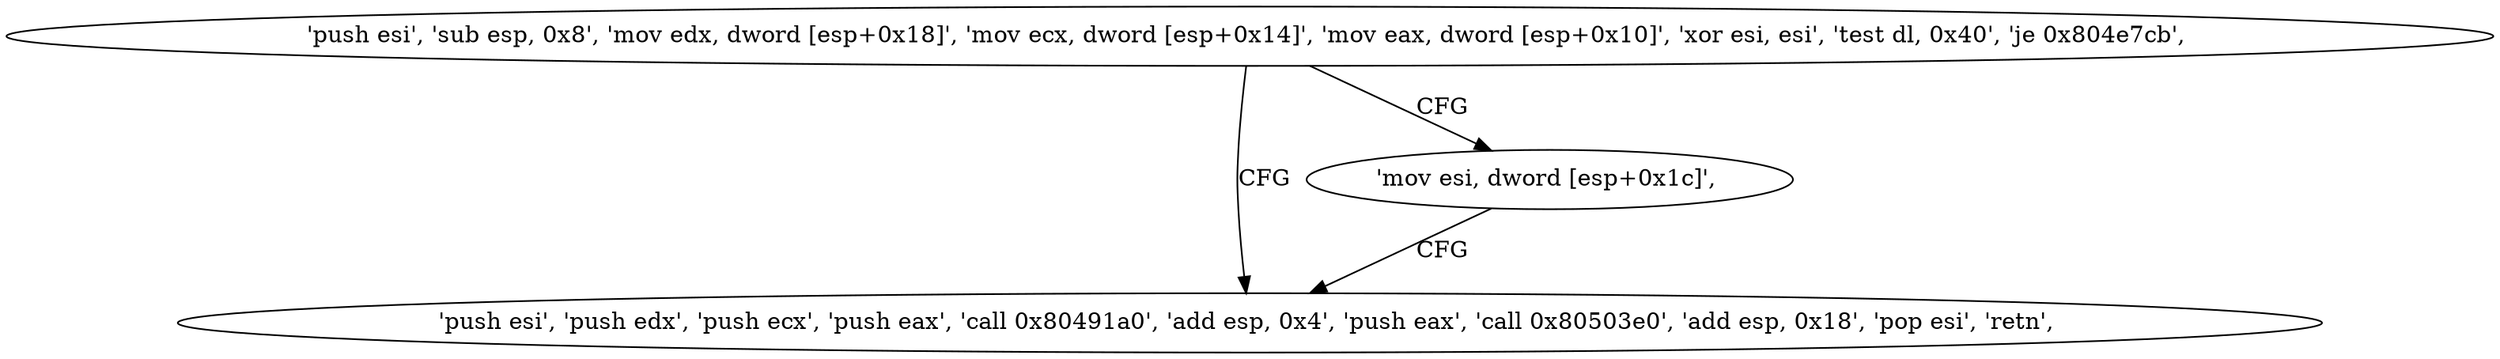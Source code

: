 digraph "func" {
"134539184" [label = "'push esi', 'sub esp, 0x8', 'mov edx, dword [esp+0x18]', 'mov ecx, dword [esp+0x14]', 'mov eax, dword [esp+0x10]', 'xor esi, esi', 'test dl, 0x40', 'je 0x804e7cb', " ]
"134539211" [label = "'push esi', 'push edx', 'push ecx', 'push eax', 'call 0x80491a0', 'add esp, 0x4', 'push eax', 'call 0x80503e0', 'add esp, 0x18', 'pop esi', 'retn', " ]
"134539207" [label = "'mov esi, dword [esp+0x1c]', " ]
"134539184" -> "134539211" [ label = "CFG" ]
"134539184" -> "134539207" [ label = "CFG" ]
"134539207" -> "134539211" [ label = "CFG" ]
}
